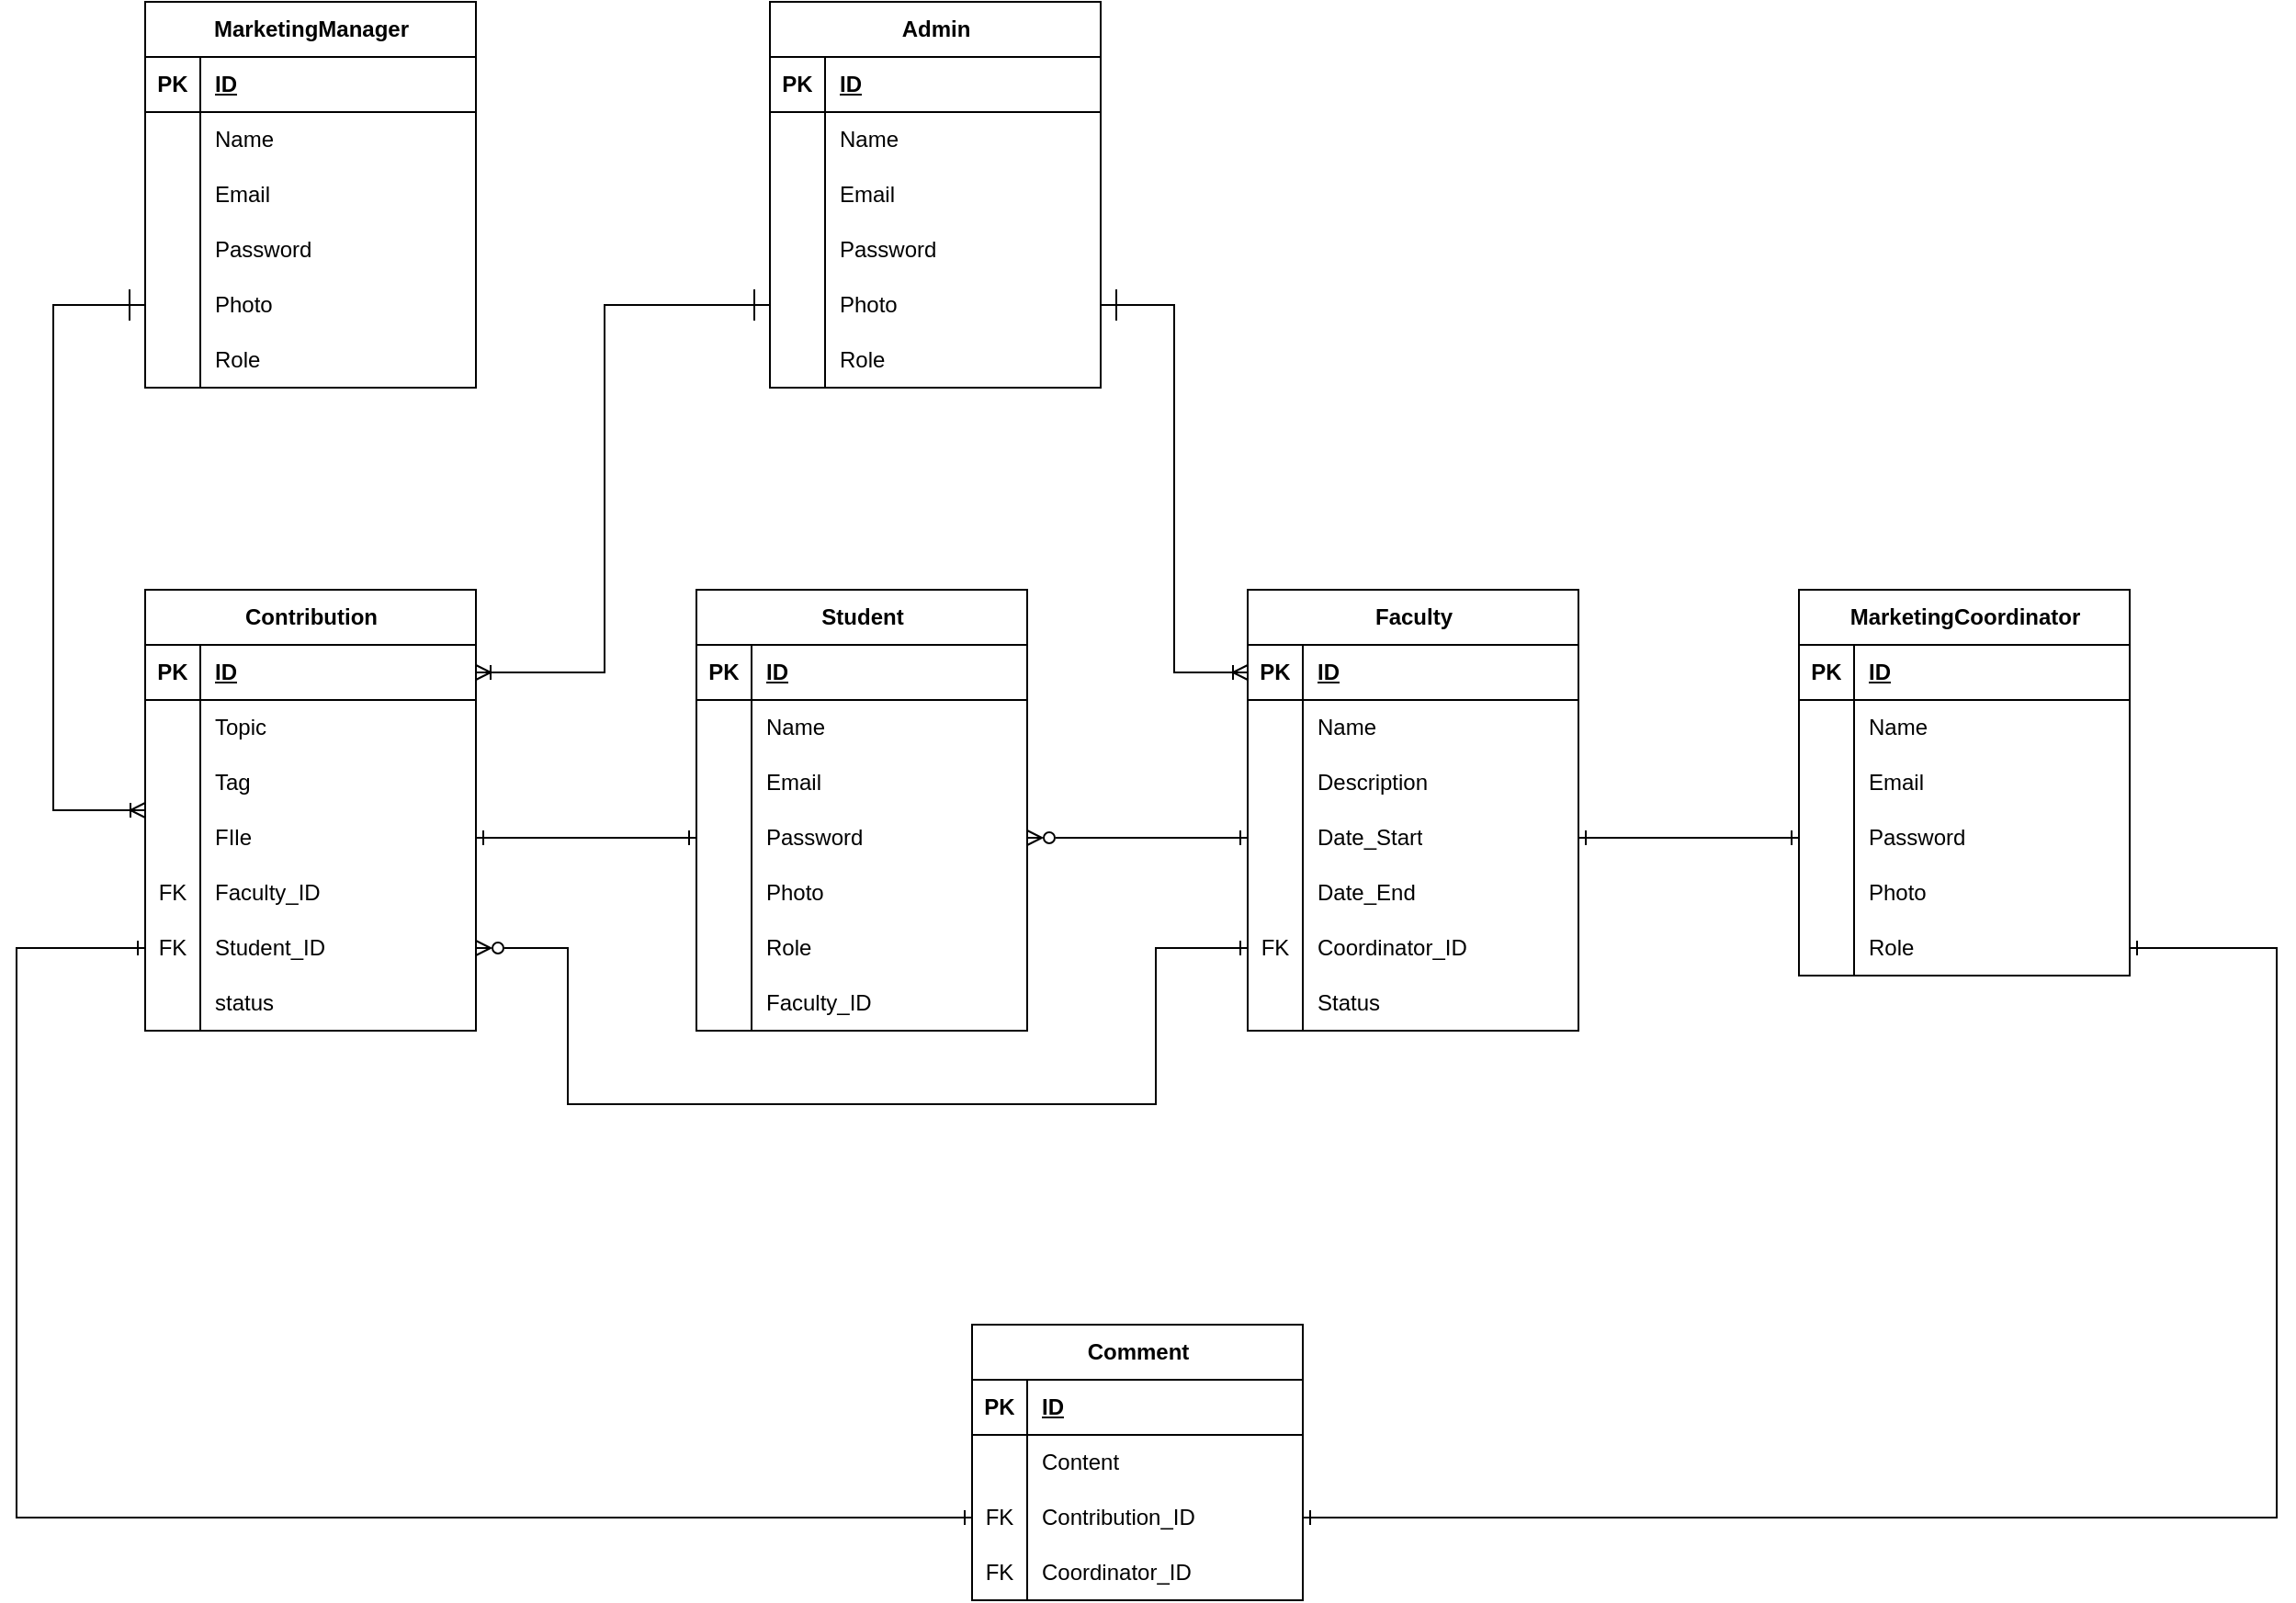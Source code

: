 <mxfile version="24.2.3" type="github">
  <diagram name="Overview" id="agwQvlnUN_KrrrKcCNXr">
    <mxGraphModel dx="2750" dy="522" grid="1" gridSize="10" guides="1" tooltips="1" connect="1" arrows="1" fold="1" page="1" pageScale="1" pageWidth="850" pageHeight="1100" math="0" shadow="0">
      <root>
        <mxCell id="0" />
        <mxCell id="1" parent="0" />
        <mxCell id="62ofKpsvuKrVwhQazPyJ-265" value="Comment" style="shape=table;startSize=30;container=1;collapsible=1;childLayout=tableLayout;fixedRows=1;rowLines=0;fontStyle=1;align=center;resizeLast=1;html=1;" parent="1" vertex="1">
          <mxGeometry x="-350" y="1520" width="180" height="150" as="geometry" />
        </mxCell>
        <mxCell id="62ofKpsvuKrVwhQazPyJ-266" value="" style="shape=tableRow;horizontal=0;startSize=0;swimlaneHead=0;swimlaneBody=0;fillColor=none;collapsible=0;dropTarget=0;points=[[0,0.5],[1,0.5]];portConstraint=eastwest;top=0;left=0;right=0;bottom=1;" parent="62ofKpsvuKrVwhQazPyJ-265" vertex="1">
          <mxGeometry y="30" width="180" height="30" as="geometry" />
        </mxCell>
        <mxCell id="62ofKpsvuKrVwhQazPyJ-267" value="PK" style="shape=partialRectangle;connectable=0;fillColor=none;top=0;left=0;bottom=0;right=0;fontStyle=1;overflow=hidden;whiteSpace=wrap;html=1;" parent="62ofKpsvuKrVwhQazPyJ-266" vertex="1">
          <mxGeometry width="30" height="30" as="geometry">
            <mxRectangle width="30" height="30" as="alternateBounds" />
          </mxGeometry>
        </mxCell>
        <mxCell id="62ofKpsvuKrVwhQazPyJ-268" value="ID" style="shape=partialRectangle;connectable=0;fillColor=none;top=0;left=0;bottom=0;right=0;align=left;spacingLeft=6;fontStyle=5;overflow=hidden;whiteSpace=wrap;html=1;" parent="62ofKpsvuKrVwhQazPyJ-266" vertex="1">
          <mxGeometry x="30" width="150" height="30" as="geometry">
            <mxRectangle width="150" height="30" as="alternateBounds" />
          </mxGeometry>
        </mxCell>
        <mxCell id="62ofKpsvuKrVwhQazPyJ-269" value="" style="shape=tableRow;horizontal=0;startSize=0;swimlaneHead=0;swimlaneBody=0;fillColor=none;collapsible=0;dropTarget=0;points=[[0,0.5],[1,0.5]];portConstraint=eastwest;top=0;left=0;right=0;bottom=0;" parent="62ofKpsvuKrVwhQazPyJ-265" vertex="1">
          <mxGeometry y="60" width="180" height="30" as="geometry" />
        </mxCell>
        <mxCell id="62ofKpsvuKrVwhQazPyJ-270" value="" style="shape=partialRectangle;connectable=0;fillColor=none;top=0;left=0;bottom=0;right=0;editable=1;overflow=hidden;whiteSpace=wrap;html=1;" parent="62ofKpsvuKrVwhQazPyJ-269" vertex="1">
          <mxGeometry width="30" height="30" as="geometry">
            <mxRectangle width="30" height="30" as="alternateBounds" />
          </mxGeometry>
        </mxCell>
        <mxCell id="62ofKpsvuKrVwhQazPyJ-271" value="Content" style="shape=partialRectangle;connectable=0;fillColor=none;top=0;left=0;bottom=0;right=0;align=left;spacingLeft=6;overflow=hidden;whiteSpace=wrap;html=1;" parent="62ofKpsvuKrVwhQazPyJ-269" vertex="1">
          <mxGeometry x="30" width="150" height="30" as="geometry">
            <mxRectangle width="150" height="30" as="alternateBounds" />
          </mxGeometry>
        </mxCell>
        <mxCell id="62ofKpsvuKrVwhQazPyJ-272" value="" style="shape=tableRow;horizontal=0;startSize=0;swimlaneHead=0;swimlaneBody=0;fillColor=none;collapsible=0;dropTarget=0;points=[[0,0.5],[1,0.5]];portConstraint=eastwest;top=0;left=0;right=0;bottom=0;" parent="62ofKpsvuKrVwhQazPyJ-265" vertex="1">
          <mxGeometry y="90" width="180" height="30" as="geometry" />
        </mxCell>
        <mxCell id="62ofKpsvuKrVwhQazPyJ-273" value="FK" style="shape=partialRectangle;connectable=0;fillColor=none;top=0;left=0;bottom=0;right=0;editable=1;overflow=hidden;whiteSpace=wrap;html=1;" parent="62ofKpsvuKrVwhQazPyJ-272" vertex="1">
          <mxGeometry width="30" height="30" as="geometry">
            <mxRectangle width="30" height="30" as="alternateBounds" />
          </mxGeometry>
        </mxCell>
        <mxCell id="62ofKpsvuKrVwhQazPyJ-274" value="Contribution_ID" style="shape=partialRectangle;connectable=0;fillColor=none;top=0;left=0;bottom=0;right=0;align=left;spacingLeft=6;overflow=hidden;whiteSpace=wrap;html=1;" parent="62ofKpsvuKrVwhQazPyJ-272" vertex="1">
          <mxGeometry x="30" width="150" height="30" as="geometry">
            <mxRectangle width="150" height="30" as="alternateBounds" />
          </mxGeometry>
        </mxCell>
        <mxCell id="62ofKpsvuKrVwhQazPyJ-275" value="" style="shape=tableRow;horizontal=0;startSize=0;swimlaneHead=0;swimlaneBody=0;fillColor=none;collapsible=0;dropTarget=0;points=[[0,0.5],[1,0.5]];portConstraint=eastwest;top=0;left=0;right=0;bottom=0;" parent="62ofKpsvuKrVwhQazPyJ-265" vertex="1">
          <mxGeometry y="120" width="180" height="30" as="geometry" />
        </mxCell>
        <mxCell id="62ofKpsvuKrVwhQazPyJ-276" value="FK" style="shape=partialRectangle;connectable=0;fillColor=none;top=0;left=0;bottom=0;right=0;editable=1;overflow=hidden;whiteSpace=wrap;html=1;" parent="62ofKpsvuKrVwhQazPyJ-275" vertex="1">
          <mxGeometry width="30" height="30" as="geometry">
            <mxRectangle width="30" height="30" as="alternateBounds" />
          </mxGeometry>
        </mxCell>
        <mxCell id="62ofKpsvuKrVwhQazPyJ-277" value="Coordinator_ID" style="shape=partialRectangle;connectable=0;fillColor=none;top=0;left=0;bottom=0;right=0;align=left;spacingLeft=6;overflow=hidden;whiteSpace=wrap;html=1;" parent="62ofKpsvuKrVwhQazPyJ-275" vertex="1">
          <mxGeometry x="30" width="150" height="30" as="geometry">
            <mxRectangle width="150" height="30" as="alternateBounds" />
          </mxGeometry>
        </mxCell>
        <mxCell id="jCGUlloYjB23ZUBE3SV1-28" value="Student" style="shape=table;startSize=30;container=1;collapsible=1;childLayout=tableLayout;fixedRows=1;rowLines=0;fontStyle=1;align=center;resizeLast=1;html=1;" parent="1" vertex="1">
          <mxGeometry x="-500" y="1120" width="180" height="240" as="geometry" />
        </mxCell>
        <mxCell id="jCGUlloYjB23ZUBE3SV1-29" value="" style="shape=tableRow;horizontal=0;startSize=0;swimlaneHead=0;swimlaneBody=0;fillColor=none;collapsible=0;dropTarget=0;points=[[0,0.5],[1,0.5]];portConstraint=eastwest;top=0;left=0;right=0;bottom=1;" parent="jCGUlloYjB23ZUBE3SV1-28" vertex="1">
          <mxGeometry y="30" width="180" height="30" as="geometry" />
        </mxCell>
        <mxCell id="jCGUlloYjB23ZUBE3SV1-30" value="PK" style="shape=partialRectangle;connectable=0;fillColor=none;top=0;left=0;bottom=0;right=0;fontStyle=1;overflow=hidden;whiteSpace=wrap;html=1;" parent="jCGUlloYjB23ZUBE3SV1-29" vertex="1">
          <mxGeometry width="30" height="30" as="geometry">
            <mxRectangle width="30" height="30" as="alternateBounds" />
          </mxGeometry>
        </mxCell>
        <mxCell id="jCGUlloYjB23ZUBE3SV1-31" value="ID" style="shape=partialRectangle;connectable=0;fillColor=none;top=0;left=0;bottom=0;right=0;align=left;spacingLeft=6;fontStyle=5;overflow=hidden;whiteSpace=wrap;html=1;" parent="jCGUlloYjB23ZUBE3SV1-29" vertex="1">
          <mxGeometry x="30" width="150" height="30" as="geometry">
            <mxRectangle width="150" height="30" as="alternateBounds" />
          </mxGeometry>
        </mxCell>
        <mxCell id="jCGUlloYjB23ZUBE3SV1-32" value="" style="shape=tableRow;horizontal=0;startSize=0;swimlaneHead=0;swimlaneBody=0;fillColor=none;collapsible=0;dropTarget=0;points=[[0,0.5],[1,0.5]];portConstraint=eastwest;top=0;left=0;right=0;bottom=0;" parent="jCGUlloYjB23ZUBE3SV1-28" vertex="1">
          <mxGeometry y="60" width="180" height="30" as="geometry" />
        </mxCell>
        <mxCell id="jCGUlloYjB23ZUBE3SV1-33" value="" style="shape=partialRectangle;connectable=0;fillColor=none;top=0;left=0;bottom=0;right=0;editable=1;overflow=hidden;whiteSpace=wrap;html=1;" parent="jCGUlloYjB23ZUBE3SV1-32" vertex="1">
          <mxGeometry width="30" height="30" as="geometry">
            <mxRectangle width="30" height="30" as="alternateBounds" />
          </mxGeometry>
        </mxCell>
        <mxCell id="jCGUlloYjB23ZUBE3SV1-34" value="Name" style="shape=partialRectangle;connectable=0;fillColor=none;top=0;left=0;bottom=0;right=0;align=left;spacingLeft=6;overflow=hidden;whiteSpace=wrap;html=1;" parent="jCGUlloYjB23ZUBE3SV1-32" vertex="1">
          <mxGeometry x="30" width="150" height="30" as="geometry">
            <mxRectangle width="150" height="30" as="alternateBounds" />
          </mxGeometry>
        </mxCell>
        <mxCell id="jCGUlloYjB23ZUBE3SV1-35" value="" style="shape=tableRow;horizontal=0;startSize=0;swimlaneHead=0;swimlaneBody=0;fillColor=none;collapsible=0;dropTarget=0;points=[[0,0.5],[1,0.5]];portConstraint=eastwest;top=0;left=0;right=0;bottom=0;" parent="jCGUlloYjB23ZUBE3SV1-28" vertex="1">
          <mxGeometry y="90" width="180" height="30" as="geometry" />
        </mxCell>
        <mxCell id="jCGUlloYjB23ZUBE3SV1-36" value="" style="shape=partialRectangle;connectable=0;fillColor=none;top=0;left=0;bottom=0;right=0;editable=1;overflow=hidden;whiteSpace=wrap;html=1;" parent="jCGUlloYjB23ZUBE3SV1-35" vertex="1">
          <mxGeometry width="30" height="30" as="geometry">
            <mxRectangle width="30" height="30" as="alternateBounds" />
          </mxGeometry>
        </mxCell>
        <mxCell id="jCGUlloYjB23ZUBE3SV1-37" value="Email" style="shape=partialRectangle;connectable=0;fillColor=none;top=0;left=0;bottom=0;right=0;align=left;spacingLeft=6;overflow=hidden;whiteSpace=wrap;html=1;" parent="jCGUlloYjB23ZUBE3SV1-35" vertex="1">
          <mxGeometry x="30" width="150" height="30" as="geometry">
            <mxRectangle width="150" height="30" as="alternateBounds" />
          </mxGeometry>
        </mxCell>
        <mxCell id="jCGUlloYjB23ZUBE3SV1-38" value="" style="shape=tableRow;horizontal=0;startSize=0;swimlaneHead=0;swimlaneBody=0;fillColor=none;collapsible=0;dropTarget=0;points=[[0,0.5],[1,0.5]];portConstraint=eastwest;top=0;left=0;right=0;bottom=0;" parent="jCGUlloYjB23ZUBE3SV1-28" vertex="1">
          <mxGeometry y="120" width="180" height="30" as="geometry" />
        </mxCell>
        <mxCell id="jCGUlloYjB23ZUBE3SV1-39" value="" style="shape=partialRectangle;connectable=0;fillColor=none;top=0;left=0;bottom=0;right=0;editable=1;overflow=hidden;whiteSpace=wrap;html=1;" parent="jCGUlloYjB23ZUBE3SV1-38" vertex="1">
          <mxGeometry width="30" height="30" as="geometry">
            <mxRectangle width="30" height="30" as="alternateBounds" />
          </mxGeometry>
        </mxCell>
        <mxCell id="jCGUlloYjB23ZUBE3SV1-40" value="Password" style="shape=partialRectangle;connectable=0;fillColor=none;top=0;left=0;bottom=0;right=0;align=left;spacingLeft=6;overflow=hidden;whiteSpace=wrap;html=1;" parent="jCGUlloYjB23ZUBE3SV1-38" vertex="1">
          <mxGeometry x="30" width="150" height="30" as="geometry">
            <mxRectangle width="150" height="30" as="alternateBounds" />
          </mxGeometry>
        </mxCell>
        <mxCell id="jCGUlloYjB23ZUBE3SV1-41" value="" style="shape=tableRow;horizontal=0;startSize=0;swimlaneHead=0;swimlaneBody=0;fillColor=none;collapsible=0;dropTarget=0;points=[[0,0.5],[1,0.5]];portConstraint=eastwest;top=0;left=0;right=0;bottom=0;" parent="jCGUlloYjB23ZUBE3SV1-28" vertex="1">
          <mxGeometry y="150" width="180" height="30" as="geometry" />
        </mxCell>
        <mxCell id="jCGUlloYjB23ZUBE3SV1-42" value="" style="shape=partialRectangle;connectable=0;fillColor=none;top=0;left=0;bottom=0;right=0;editable=1;overflow=hidden;whiteSpace=wrap;html=1;" parent="jCGUlloYjB23ZUBE3SV1-41" vertex="1">
          <mxGeometry width="30" height="30" as="geometry">
            <mxRectangle width="30" height="30" as="alternateBounds" />
          </mxGeometry>
        </mxCell>
        <mxCell id="jCGUlloYjB23ZUBE3SV1-43" value="Photo" style="shape=partialRectangle;connectable=0;fillColor=none;top=0;left=0;bottom=0;right=0;align=left;spacingLeft=6;overflow=hidden;whiteSpace=wrap;html=1;" parent="jCGUlloYjB23ZUBE3SV1-41" vertex="1">
          <mxGeometry x="30" width="150" height="30" as="geometry">
            <mxRectangle width="150" height="30" as="alternateBounds" />
          </mxGeometry>
        </mxCell>
        <mxCell id="jCGUlloYjB23ZUBE3SV1-44" value="" style="shape=tableRow;horizontal=0;startSize=0;swimlaneHead=0;swimlaneBody=0;fillColor=none;collapsible=0;dropTarget=0;points=[[0,0.5],[1,0.5]];portConstraint=eastwest;top=0;left=0;right=0;bottom=0;" parent="jCGUlloYjB23ZUBE3SV1-28" vertex="1">
          <mxGeometry y="180" width="180" height="30" as="geometry" />
        </mxCell>
        <mxCell id="jCGUlloYjB23ZUBE3SV1-45" value="" style="shape=partialRectangle;connectable=0;fillColor=none;top=0;left=0;bottom=0;right=0;editable=1;overflow=hidden;whiteSpace=wrap;html=1;" parent="jCGUlloYjB23ZUBE3SV1-44" vertex="1">
          <mxGeometry width="30" height="30" as="geometry">
            <mxRectangle width="30" height="30" as="alternateBounds" />
          </mxGeometry>
        </mxCell>
        <mxCell id="jCGUlloYjB23ZUBE3SV1-46" value="Role" style="shape=partialRectangle;connectable=0;fillColor=none;top=0;left=0;bottom=0;right=0;align=left;spacingLeft=6;overflow=hidden;whiteSpace=wrap;html=1;" parent="jCGUlloYjB23ZUBE3SV1-44" vertex="1">
          <mxGeometry x="30" width="150" height="30" as="geometry">
            <mxRectangle width="150" height="30" as="alternateBounds" />
          </mxGeometry>
        </mxCell>
        <mxCell id="jCGUlloYjB23ZUBE3SV1-47" value="" style="shape=tableRow;horizontal=0;startSize=0;swimlaneHead=0;swimlaneBody=0;fillColor=none;collapsible=0;dropTarget=0;points=[[0,0.5],[1,0.5]];portConstraint=eastwest;top=0;left=0;right=0;bottom=0;" parent="jCGUlloYjB23ZUBE3SV1-28" vertex="1">
          <mxGeometry y="210" width="180" height="30" as="geometry" />
        </mxCell>
        <mxCell id="jCGUlloYjB23ZUBE3SV1-48" value="" style="shape=partialRectangle;connectable=0;fillColor=none;top=0;left=0;bottom=0;right=0;editable=1;overflow=hidden;whiteSpace=wrap;html=1;" parent="jCGUlloYjB23ZUBE3SV1-47" vertex="1">
          <mxGeometry width="30" height="30" as="geometry">
            <mxRectangle width="30" height="30" as="alternateBounds" />
          </mxGeometry>
        </mxCell>
        <mxCell id="jCGUlloYjB23ZUBE3SV1-49" value="Faculty_ID" style="shape=partialRectangle;connectable=0;fillColor=none;top=0;left=0;bottom=0;right=0;align=left;spacingLeft=6;overflow=hidden;whiteSpace=wrap;html=1;" parent="jCGUlloYjB23ZUBE3SV1-47" vertex="1">
          <mxGeometry x="30" width="150" height="30" as="geometry">
            <mxRectangle width="150" height="30" as="alternateBounds" />
          </mxGeometry>
        </mxCell>
        <mxCell id="jCGUlloYjB23ZUBE3SV1-50" value="Faculty" style="shape=table;startSize=30;container=1;collapsible=1;childLayout=tableLayout;fixedRows=1;rowLines=0;fontStyle=1;align=center;resizeLast=1;html=1;" parent="1" vertex="1">
          <mxGeometry x="-200" y="1120" width="180" height="240" as="geometry" />
        </mxCell>
        <mxCell id="jCGUlloYjB23ZUBE3SV1-51" value="" style="shape=tableRow;horizontal=0;startSize=0;swimlaneHead=0;swimlaneBody=0;fillColor=none;collapsible=0;dropTarget=0;points=[[0,0.5],[1,0.5]];portConstraint=eastwest;top=0;left=0;right=0;bottom=1;" parent="jCGUlloYjB23ZUBE3SV1-50" vertex="1">
          <mxGeometry y="30" width="180" height="30" as="geometry" />
        </mxCell>
        <mxCell id="jCGUlloYjB23ZUBE3SV1-52" value="PK" style="shape=partialRectangle;connectable=0;fillColor=none;top=0;left=0;bottom=0;right=0;fontStyle=1;overflow=hidden;whiteSpace=wrap;html=1;" parent="jCGUlloYjB23ZUBE3SV1-51" vertex="1">
          <mxGeometry width="30" height="30" as="geometry">
            <mxRectangle width="30" height="30" as="alternateBounds" />
          </mxGeometry>
        </mxCell>
        <mxCell id="jCGUlloYjB23ZUBE3SV1-53" value="ID" style="shape=partialRectangle;connectable=0;fillColor=none;top=0;left=0;bottom=0;right=0;align=left;spacingLeft=6;fontStyle=5;overflow=hidden;whiteSpace=wrap;html=1;" parent="jCGUlloYjB23ZUBE3SV1-51" vertex="1">
          <mxGeometry x="30" width="150" height="30" as="geometry">
            <mxRectangle width="150" height="30" as="alternateBounds" />
          </mxGeometry>
        </mxCell>
        <mxCell id="jCGUlloYjB23ZUBE3SV1-54" value="" style="shape=tableRow;horizontal=0;startSize=0;swimlaneHead=0;swimlaneBody=0;fillColor=none;collapsible=0;dropTarget=0;points=[[0,0.5],[1,0.5]];portConstraint=eastwest;top=0;left=0;right=0;bottom=0;" parent="jCGUlloYjB23ZUBE3SV1-50" vertex="1">
          <mxGeometry y="60" width="180" height="30" as="geometry" />
        </mxCell>
        <mxCell id="jCGUlloYjB23ZUBE3SV1-55" value="" style="shape=partialRectangle;connectable=0;fillColor=none;top=0;left=0;bottom=0;right=0;editable=1;overflow=hidden;whiteSpace=wrap;html=1;" parent="jCGUlloYjB23ZUBE3SV1-54" vertex="1">
          <mxGeometry width="30" height="30" as="geometry">
            <mxRectangle width="30" height="30" as="alternateBounds" />
          </mxGeometry>
        </mxCell>
        <mxCell id="jCGUlloYjB23ZUBE3SV1-56" value="Name" style="shape=partialRectangle;connectable=0;fillColor=none;top=0;left=0;bottom=0;right=0;align=left;spacingLeft=6;overflow=hidden;whiteSpace=wrap;html=1;" parent="jCGUlloYjB23ZUBE3SV1-54" vertex="1">
          <mxGeometry x="30" width="150" height="30" as="geometry">
            <mxRectangle width="150" height="30" as="alternateBounds" />
          </mxGeometry>
        </mxCell>
        <mxCell id="jCGUlloYjB23ZUBE3SV1-57" value="" style="shape=tableRow;horizontal=0;startSize=0;swimlaneHead=0;swimlaneBody=0;fillColor=none;collapsible=0;dropTarget=0;points=[[0,0.5],[1,0.5]];portConstraint=eastwest;top=0;left=0;right=0;bottom=0;" parent="jCGUlloYjB23ZUBE3SV1-50" vertex="1">
          <mxGeometry y="90" width="180" height="30" as="geometry" />
        </mxCell>
        <mxCell id="jCGUlloYjB23ZUBE3SV1-58" value="" style="shape=partialRectangle;connectable=0;fillColor=none;top=0;left=0;bottom=0;right=0;editable=1;overflow=hidden;whiteSpace=wrap;html=1;" parent="jCGUlloYjB23ZUBE3SV1-57" vertex="1">
          <mxGeometry width="30" height="30" as="geometry">
            <mxRectangle width="30" height="30" as="alternateBounds" />
          </mxGeometry>
        </mxCell>
        <mxCell id="jCGUlloYjB23ZUBE3SV1-59" value="Description" style="shape=partialRectangle;connectable=0;fillColor=none;top=0;left=0;bottom=0;right=0;align=left;spacingLeft=6;overflow=hidden;whiteSpace=wrap;html=1;" parent="jCGUlloYjB23ZUBE3SV1-57" vertex="1">
          <mxGeometry x="30" width="150" height="30" as="geometry">
            <mxRectangle width="150" height="30" as="alternateBounds" />
          </mxGeometry>
        </mxCell>
        <mxCell id="jCGUlloYjB23ZUBE3SV1-60" value="" style="shape=tableRow;horizontal=0;startSize=0;swimlaneHead=0;swimlaneBody=0;fillColor=none;collapsible=0;dropTarget=0;points=[[0,0.5],[1,0.5]];portConstraint=eastwest;top=0;left=0;right=0;bottom=0;" parent="jCGUlloYjB23ZUBE3SV1-50" vertex="1">
          <mxGeometry y="120" width="180" height="30" as="geometry" />
        </mxCell>
        <mxCell id="jCGUlloYjB23ZUBE3SV1-61" value="" style="shape=partialRectangle;connectable=0;fillColor=none;top=0;left=0;bottom=0;right=0;editable=1;overflow=hidden;whiteSpace=wrap;html=1;" parent="jCGUlloYjB23ZUBE3SV1-60" vertex="1">
          <mxGeometry width="30" height="30" as="geometry">
            <mxRectangle width="30" height="30" as="alternateBounds" />
          </mxGeometry>
        </mxCell>
        <mxCell id="jCGUlloYjB23ZUBE3SV1-62" value="Date_Start" style="shape=partialRectangle;connectable=0;fillColor=none;top=0;left=0;bottom=0;right=0;align=left;spacingLeft=6;overflow=hidden;whiteSpace=wrap;html=1;" parent="jCGUlloYjB23ZUBE3SV1-60" vertex="1">
          <mxGeometry x="30" width="150" height="30" as="geometry">
            <mxRectangle width="150" height="30" as="alternateBounds" />
          </mxGeometry>
        </mxCell>
        <mxCell id="jCGUlloYjB23ZUBE3SV1-63" value="" style="shape=tableRow;horizontal=0;startSize=0;swimlaneHead=0;swimlaneBody=0;fillColor=none;collapsible=0;dropTarget=0;points=[[0,0.5],[1,0.5]];portConstraint=eastwest;top=0;left=0;right=0;bottom=0;" parent="jCGUlloYjB23ZUBE3SV1-50" vertex="1">
          <mxGeometry y="150" width="180" height="30" as="geometry" />
        </mxCell>
        <mxCell id="jCGUlloYjB23ZUBE3SV1-64" value="" style="shape=partialRectangle;connectable=0;fillColor=none;top=0;left=0;bottom=0;right=0;editable=1;overflow=hidden;whiteSpace=wrap;html=1;" parent="jCGUlloYjB23ZUBE3SV1-63" vertex="1">
          <mxGeometry width="30" height="30" as="geometry">
            <mxRectangle width="30" height="30" as="alternateBounds" />
          </mxGeometry>
        </mxCell>
        <mxCell id="jCGUlloYjB23ZUBE3SV1-65" value="Date_End" style="shape=partialRectangle;connectable=0;fillColor=none;top=0;left=0;bottom=0;right=0;align=left;spacingLeft=6;overflow=hidden;whiteSpace=wrap;html=1;" parent="jCGUlloYjB23ZUBE3SV1-63" vertex="1">
          <mxGeometry x="30" width="150" height="30" as="geometry">
            <mxRectangle width="150" height="30" as="alternateBounds" />
          </mxGeometry>
        </mxCell>
        <mxCell id="jCGUlloYjB23ZUBE3SV1-66" value="" style="shape=tableRow;horizontal=0;startSize=0;swimlaneHead=0;swimlaneBody=0;fillColor=none;collapsible=0;dropTarget=0;points=[[0,0.5],[1,0.5]];portConstraint=eastwest;top=0;left=0;right=0;bottom=0;" parent="jCGUlloYjB23ZUBE3SV1-50" vertex="1">
          <mxGeometry y="180" width="180" height="30" as="geometry" />
        </mxCell>
        <mxCell id="jCGUlloYjB23ZUBE3SV1-67" value="FK" style="shape=partialRectangle;connectable=0;fillColor=none;top=0;left=0;bottom=0;right=0;editable=1;overflow=hidden;whiteSpace=wrap;html=1;" parent="jCGUlloYjB23ZUBE3SV1-66" vertex="1">
          <mxGeometry width="30" height="30" as="geometry">
            <mxRectangle width="30" height="30" as="alternateBounds" />
          </mxGeometry>
        </mxCell>
        <mxCell id="jCGUlloYjB23ZUBE3SV1-68" value="Coordinator_ID" style="shape=partialRectangle;connectable=0;fillColor=none;top=0;left=0;bottom=0;right=0;align=left;spacingLeft=6;overflow=hidden;whiteSpace=wrap;html=1;" parent="jCGUlloYjB23ZUBE3SV1-66" vertex="1">
          <mxGeometry x="30" width="150" height="30" as="geometry">
            <mxRectangle width="150" height="30" as="alternateBounds" />
          </mxGeometry>
        </mxCell>
        <mxCell id="jCGUlloYjB23ZUBE3SV1-69" value="" style="shape=tableRow;horizontal=0;startSize=0;swimlaneHead=0;swimlaneBody=0;fillColor=none;collapsible=0;dropTarget=0;points=[[0,0.5],[1,0.5]];portConstraint=eastwest;top=0;left=0;right=0;bottom=0;" parent="jCGUlloYjB23ZUBE3SV1-50" vertex="1">
          <mxGeometry y="210" width="180" height="30" as="geometry" />
        </mxCell>
        <mxCell id="jCGUlloYjB23ZUBE3SV1-70" value="" style="shape=partialRectangle;connectable=0;fillColor=none;top=0;left=0;bottom=0;right=0;editable=1;overflow=hidden;whiteSpace=wrap;html=1;" parent="jCGUlloYjB23ZUBE3SV1-69" vertex="1">
          <mxGeometry width="30" height="30" as="geometry">
            <mxRectangle width="30" height="30" as="alternateBounds" />
          </mxGeometry>
        </mxCell>
        <mxCell id="jCGUlloYjB23ZUBE3SV1-71" value="Status" style="shape=partialRectangle;connectable=0;fillColor=none;top=0;left=0;bottom=0;right=0;align=left;spacingLeft=6;overflow=hidden;whiteSpace=wrap;html=1;" parent="jCGUlloYjB23ZUBE3SV1-69" vertex="1">
          <mxGeometry x="30" width="150" height="30" as="geometry">
            <mxRectangle width="150" height="30" as="alternateBounds" />
          </mxGeometry>
        </mxCell>
        <mxCell id="jCGUlloYjB23ZUBE3SV1-72" value="" style="endArrow=ERone;html=1;rounded=0;exitX=1;exitY=0.5;exitDx=0;exitDy=0;entryX=0;entryY=0.5;entryDx=0;entryDy=0;endFill=0;startArrow=ERzeroToMany;startFill=0;" parent="1" source="jCGUlloYjB23ZUBE3SV1-38" target="jCGUlloYjB23ZUBE3SV1-60" edge="1">
          <mxGeometry width="50" height="50" relative="1" as="geometry">
            <mxPoint x="-330" y="1470" as="sourcePoint" />
            <mxPoint x="-280" y="1420" as="targetPoint" />
          </mxGeometry>
        </mxCell>
        <mxCell id="CGHaklPbx1-VjXs40X0L-1" value="Contribution" style="shape=table;startSize=30;container=1;collapsible=1;childLayout=tableLayout;fixedRows=1;rowLines=0;fontStyle=1;align=center;resizeLast=1;html=1;" parent="1" vertex="1">
          <mxGeometry x="-800" y="1120" width="180" height="240" as="geometry" />
        </mxCell>
        <mxCell id="CGHaklPbx1-VjXs40X0L-2" value="" style="shape=tableRow;horizontal=0;startSize=0;swimlaneHead=0;swimlaneBody=0;fillColor=none;collapsible=0;dropTarget=0;points=[[0,0.5],[1,0.5]];portConstraint=eastwest;top=0;left=0;right=0;bottom=1;" parent="CGHaklPbx1-VjXs40X0L-1" vertex="1">
          <mxGeometry y="30" width="180" height="30" as="geometry" />
        </mxCell>
        <mxCell id="CGHaklPbx1-VjXs40X0L-3" value="PK" style="shape=partialRectangle;connectable=0;fillColor=none;top=0;left=0;bottom=0;right=0;fontStyle=1;overflow=hidden;whiteSpace=wrap;html=1;" parent="CGHaklPbx1-VjXs40X0L-2" vertex="1">
          <mxGeometry width="30" height="30" as="geometry">
            <mxRectangle width="30" height="30" as="alternateBounds" />
          </mxGeometry>
        </mxCell>
        <mxCell id="CGHaklPbx1-VjXs40X0L-4" value="ID" style="shape=partialRectangle;connectable=0;fillColor=none;top=0;left=0;bottom=0;right=0;align=left;spacingLeft=6;fontStyle=5;overflow=hidden;whiteSpace=wrap;html=1;" parent="CGHaklPbx1-VjXs40X0L-2" vertex="1">
          <mxGeometry x="30" width="150" height="30" as="geometry">
            <mxRectangle width="150" height="30" as="alternateBounds" />
          </mxGeometry>
        </mxCell>
        <mxCell id="CGHaklPbx1-VjXs40X0L-5" value="" style="shape=tableRow;horizontal=0;startSize=0;swimlaneHead=0;swimlaneBody=0;fillColor=none;collapsible=0;dropTarget=0;points=[[0,0.5],[1,0.5]];portConstraint=eastwest;top=0;left=0;right=0;bottom=0;" parent="CGHaklPbx1-VjXs40X0L-1" vertex="1">
          <mxGeometry y="60" width="180" height="30" as="geometry" />
        </mxCell>
        <mxCell id="CGHaklPbx1-VjXs40X0L-6" value="" style="shape=partialRectangle;connectable=0;fillColor=none;top=0;left=0;bottom=0;right=0;editable=1;overflow=hidden;whiteSpace=wrap;html=1;" parent="CGHaklPbx1-VjXs40X0L-5" vertex="1">
          <mxGeometry width="30" height="30" as="geometry">
            <mxRectangle width="30" height="30" as="alternateBounds" />
          </mxGeometry>
        </mxCell>
        <mxCell id="CGHaklPbx1-VjXs40X0L-7" value="Topic" style="shape=partialRectangle;connectable=0;fillColor=none;top=0;left=0;bottom=0;right=0;align=left;spacingLeft=6;overflow=hidden;whiteSpace=wrap;html=1;" parent="CGHaklPbx1-VjXs40X0L-5" vertex="1">
          <mxGeometry x="30" width="150" height="30" as="geometry">
            <mxRectangle width="150" height="30" as="alternateBounds" />
          </mxGeometry>
        </mxCell>
        <mxCell id="CGHaklPbx1-VjXs40X0L-8" value="" style="shape=tableRow;horizontal=0;startSize=0;swimlaneHead=0;swimlaneBody=0;fillColor=none;collapsible=0;dropTarget=0;points=[[0,0.5],[1,0.5]];portConstraint=eastwest;top=0;left=0;right=0;bottom=0;" parent="CGHaklPbx1-VjXs40X0L-1" vertex="1">
          <mxGeometry y="90" width="180" height="30" as="geometry" />
        </mxCell>
        <mxCell id="CGHaklPbx1-VjXs40X0L-9" value="" style="shape=partialRectangle;connectable=0;fillColor=none;top=0;left=0;bottom=0;right=0;editable=1;overflow=hidden;whiteSpace=wrap;html=1;" parent="CGHaklPbx1-VjXs40X0L-8" vertex="1">
          <mxGeometry width="30" height="30" as="geometry">
            <mxRectangle width="30" height="30" as="alternateBounds" />
          </mxGeometry>
        </mxCell>
        <mxCell id="CGHaklPbx1-VjXs40X0L-10" value="Tag" style="shape=partialRectangle;connectable=0;fillColor=none;top=0;left=0;bottom=0;right=0;align=left;spacingLeft=6;overflow=hidden;whiteSpace=wrap;html=1;" parent="CGHaklPbx1-VjXs40X0L-8" vertex="1">
          <mxGeometry x="30" width="150" height="30" as="geometry">
            <mxRectangle width="150" height="30" as="alternateBounds" />
          </mxGeometry>
        </mxCell>
        <mxCell id="CGHaklPbx1-VjXs40X0L-11" value="" style="shape=tableRow;horizontal=0;startSize=0;swimlaneHead=0;swimlaneBody=0;fillColor=none;collapsible=0;dropTarget=0;points=[[0,0.5],[1,0.5]];portConstraint=eastwest;top=0;left=0;right=0;bottom=0;" parent="CGHaklPbx1-VjXs40X0L-1" vertex="1">
          <mxGeometry y="120" width="180" height="30" as="geometry" />
        </mxCell>
        <mxCell id="CGHaklPbx1-VjXs40X0L-12" value="" style="shape=partialRectangle;connectable=0;fillColor=none;top=0;left=0;bottom=0;right=0;editable=1;overflow=hidden;whiteSpace=wrap;html=1;" parent="CGHaklPbx1-VjXs40X0L-11" vertex="1">
          <mxGeometry width="30" height="30" as="geometry">
            <mxRectangle width="30" height="30" as="alternateBounds" />
          </mxGeometry>
        </mxCell>
        <mxCell id="CGHaklPbx1-VjXs40X0L-13" value="FIle" style="shape=partialRectangle;connectable=0;fillColor=none;top=0;left=0;bottom=0;right=0;align=left;spacingLeft=6;overflow=hidden;whiteSpace=wrap;html=1;" parent="CGHaklPbx1-VjXs40X0L-11" vertex="1">
          <mxGeometry x="30" width="150" height="30" as="geometry">
            <mxRectangle width="150" height="30" as="alternateBounds" />
          </mxGeometry>
        </mxCell>
        <mxCell id="CGHaklPbx1-VjXs40X0L-14" value="" style="shape=tableRow;horizontal=0;startSize=0;swimlaneHead=0;swimlaneBody=0;fillColor=none;collapsible=0;dropTarget=0;points=[[0,0.5],[1,0.5]];portConstraint=eastwest;top=0;left=0;right=0;bottom=0;" parent="CGHaklPbx1-VjXs40X0L-1" vertex="1">
          <mxGeometry y="150" width="180" height="30" as="geometry" />
        </mxCell>
        <mxCell id="CGHaklPbx1-VjXs40X0L-15" value="FK" style="shape=partialRectangle;connectable=0;fillColor=none;top=0;left=0;bottom=0;right=0;editable=1;overflow=hidden;whiteSpace=wrap;html=1;" parent="CGHaklPbx1-VjXs40X0L-14" vertex="1">
          <mxGeometry width="30" height="30" as="geometry">
            <mxRectangle width="30" height="30" as="alternateBounds" />
          </mxGeometry>
        </mxCell>
        <mxCell id="CGHaklPbx1-VjXs40X0L-16" value="Faculty_ID" style="shape=partialRectangle;connectable=0;fillColor=none;top=0;left=0;bottom=0;right=0;align=left;spacingLeft=6;overflow=hidden;whiteSpace=wrap;html=1;" parent="CGHaklPbx1-VjXs40X0L-14" vertex="1">
          <mxGeometry x="30" width="150" height="30" as="geometry">
            <mxRectangle width="150" height="30" as="alternateBounds" />
          </mxGeometry>
        </mxCell>
        <mxCell id="CGHaklPbx1-VjXs40X0L-17" value="" style="shape=tableRow;horizontal=0;startSize=0;swimlaneHead=0;swimlaneBody=0;fillColor=none;collapsible=0;dropTarget=0;points=[[0,0.5],[1,0.5]];portConstraint=eastwest;top=0;left=0;right=0;bottom=0;" parent="CGHaklPbx1-VjXs40X0L-1" vertex="1">
          <mxGeometry y="180" width="180" height="30" as="geometry" />
        </mxCell>
        <mxCell id="CGHaklPbx1-VjXs40X0L-18" value="FK" style="shape=partialRectangle;connectable=0;fillColor=none;top=0;left=0;bottom=0;right=0;editable=1;overflow=hidden;whiteSpace=wrap;html=1;" parent="CGHaklPbx1-VjXs40X0L-17" vertex="1">
          <mxGeometry width="30" height="30" as="geometry">
            <mxRectangle width="30" height="30" as="alternateBounds" />
          </mxGeometry>
        </mxCell>
        <mxCell id="CGHaklPbx1-VjXs40X0L-19" value="Student_ID" style="shape=partialRectangle;connectable=0;fillColor=none;top=0;left=0;bottom=0;right=0;align=left;spacingLeft=6;overflow=hidden;whiteSpace=wrap;html=1;" parent="CGHaklPbx1-VjXs40X0L-17" vertex="1">
          <mxGeometry x="30" width="150" height="30" as="geometry">
            <mxRectangle width="150" height="30" as="alternateBounds" />
          </mxGeometry>
        </mxCell>
        <mxCell id="CGHaklPbx1-VjXs40X0L-20" value="" style="shape=tableRow;horizontal=0;startSize=0;swimlaneHead=0;swimlaneBody=0;fillColor=none;collapsible=0;dropTarget=0;points=[[0,0.5],[1,0.5]];portConstraint=eastwest;top=0;left=0;right=0;bottom=0;" parent="CGHaklPbx1-VjXs40X0L-1" vertex="1">
          <mxGeometry y="210" width="180" height="30" as="geometry" />
        </mxCell>
        <mxCell id="CGHaklPbx1-VjXs40X0L-21" value="" style="shape=partialRectangle;connectable=0;fillColor=none;top=0;left=0;bottom=0;right=0;editable=1;overflow=hidden;whiteSpace=wrap;html=1;" parent="CGHaklPbx1-VjXs40X0L-20" vertex="1">
          <mxGeometry width="30" height="30" as="geometry">
            <mxRectangle width="30" height="30" as="alternateBounds" />
          </mxGeometry>
        </mxCell>
        <mxCell id="CGHaklPbx1-VjXs40X0L-22" value="status" style="shape=partialRectangle;connectable=0;fillColor=none;top=0;left=0;bottom=0;right=0;align=left;spacingLeft=6;overflow=hidden;whiteSpace=wrap;html=1;" parent="CGHaklPbx1-VjXs40X0L-20" vertex="1">
          <mxGeometry x="30" width="150" height="30" as="geometry">
            <mxRectangle width="150" height="30" as="alternateBounds" />
          </mxGeometry>
        </mxCell>
        <mxCell id="CGHaklPbx1-VjXs40X0L-23" value="" style="endArrow=ERone;html=1;rounded=0;exitX=1;exitY=0.5;exitDx=0;exitDy=0;entryX=0;entryY=0.5;entryDx=0;entryDy=0;endFill=0;startArrow=ERone;startFill=0;" parent="1" source="CGHaklPbx1-VjXs40X0L-11" target="jCGUlloYjB23ZUBE3SV1-38" edge="1">
          <mxGeometry width="50" height="50" relative="1" as="geometry">
            <mxPoint x="-530" y="1420" as="sourcePoint" />
            <mxPoint x="-480" y="1370" as="targetPoint" />
          </mxGeometry>
        </mxCell>
        <mxCell id="CH73x4x5LjREX9ncSAWj-1" value="MarketingCoordinator" style="shape=table;startSize=30;container=1;collapsible=1;childLayout=tableLayout;fixedRows=1;rowLines=0;fontStyle=1;align=center;resizeLast=1;html=1;" parent="1" vertex="1">
          <mxGeometry x="100" y="1120" width="180" height="210" as="geometry" />
        </mxCell>
        <mxCell id="CH73x4x5LjREX9ncSAWj-2" value="" style="shape=tableRow;horizontal=0;startSize=0;swimlaneHead=0;swimlaneBody=0;fillColor=none;collapsible=0;dropTarget=0;points=[[0,0.5],[1,0.5]];portConstraint=eastwest;top=0;left=0;right=0;bottom=1;" parent="CH73x4x5LjREX9ncSAWj-1" vertex="1">
          <mxGeometry y="30" width="180" height="30" as="geometry" />
        </mxCell>
        <mxCell id="CH73x4x5LjREX9ncSAWj-3" value="PK" style="shape=partialRectangle;connectable=0;fillColor=none;top=0;left=0;bottom=0;right=0;fontStyle=1;overflow=hidden;whiteSpace=wrap;html=1;" parent="CH73x4x5LjREX9ncSAWj-2" vertex="1">
          <mxGeometry width="30" height="30" as="geometry">
            <mxRectangle width="30" height="30" as="alternateBounds" />
          </mxGeometry>
        </mxCell>
        <mxCell id="CH73x4x5LjREX9ncSAWj-4" value="ID" style="shape=partialRectangle;connectable=0;fillColor=none;top=0;left=0;bottom=0;right=0;align=left;spacingLeft=6;fontStyle=5;overflow=hidden;whiteSpace=wrap;html=1;" parent="CH73x4x5LjREX9ncSAWj-2" vertex="1">
          <mxGeometry x="30" width="150" height="30" as="geometry">
            <mxRectangle width="150" height="30" as="alternateBounds" />
          </mxGeometry>
        </mxCell>
        <mxCell id="CH73x4x5LjREX9ncSAWj-5" value="" style="shape=tableRow;horizontal=0;startSize=0;swimlaneHead=0;swimlaneBody=0;fillColor=none;collapsible=0;dropTarget=0;points=[[0,0.5],[1,0.5]];portConstraint=eastwest;top=0;left=0;right=0;bottom=0;" parent="CH73x4x5LjREX9ncSAWj-1" vertex="1">
          <mxGeometry y="60" width="180" height="30" as="geometry" />
        </mxCell>
        <mxCell id="CH73x4x5LjREX9ncSAWj-6" value="" style="shape=partialRectangle;connectable=0;fillColor=none;top=0;left=0;bottom=0;right=0;editable=1;overflow=hidden;whiteSpace=wrap;html=1;" parent="CH73x4x5LjREX9ncSAWj-5" vertex="1">
          <mxGeometry width="30" height="30" as="geometry">
            <mxRectangle width="30" height="30" as="alternateBounds" />
          </mxGeometry>
        </mxCell>
        <mxCell id="CH73x4x5LjREX9ncSAWj-7" value="Name" style="shape=partialRectangle;connectable=0;fillColor=none;top=0;left=0;bottom=0;right=0;align=left;spacingLeft=6;overflow=hidden;whiteSpace=wrap;html=1;" parent="CH73x4x5LjREX9ncSAWj-5" vertex="1">
          <mxGeometry x="30" width="150" height="30" as="geometry">
            <mxRectangle width="150" height="30" as="alternateBounds" />
          </mxGeometry>
        </mxCell>
        <mxCell id="CH73x4x5LjREX9ncSAWj-8" value="" style="shape=tableRow;horizontal=0;startSize=0;swimlaneHead=0;swimlaneBody=0;fillColor=none;collapsible=0;dropTarget=0;points=[[0,0.5],[1,0.5]];portConstraint=eastwest;top=0;left=0;right=0;bottom=0;" parent="CH73x4x5LjREX9ncSAWj-1" vertex="1">
          <mxGeometry y="90" width="180" height="30" as="geometry" />
        </mxCell>
        <mxCell id="CH73x4x5LjREX9ncSAWj-9" value="" style="shape=partialRectangle;connectable=0;fillColor=none;top=0;left=0;bottom=0;right=0;editable=1;overflow=hidden;whiteSpace=wrap;html=1;" parent="CH73x4x5LjREX9ncSAWj-8" vertex="1">
          <mxGeometry width="30" height="30" as="geometry">
            <mxRectangle width="30" height="30" as="alternateBounds" />
          </mxGeometry>
        </mxCell>
        <mxCell id="CH73x4x5LjREX9ncSAWj-10" value="Email" style="shape=partialRectangle;connectable=0;fillColor=none;top=0;left=0;bottom=0;right=0;align=left;spacingLeft=6;overflow=hidden;whiteSpace=wrap;html=1;" parent="CH73x4x5LjREX9ncSAWj-8" vertex="1">
          <mxGeometry x="30" width="150" height="30" as="geometry">
            <mxRectangle width="150" height="30" as="alternateBounds" />
          </mxGeometry>
        </mxCell>
        <mxCell id="CH73x4x5LjREX9ncSAWj-11" value="" style="shape=tableRow;horizontal=0;startSize=0;swimlaneHead=0;swimlaneBody=0;fillColor=none;collapsible=0;dropTarget=0;points=[[0,0.5],[1,0.5]];portConstraint=eastwest;top=0;left=0;right=0;bottom=0;" parent="CH73x4x5LjREX9ncSAWj-1" vertex="1">
          <mxGeometry y="120" width="180" height="30" as="geometry" />
        </mxCell>
        <mxCell id="CH73x4x5LjREX9ncSAWj-12" value="" style="shape=partialRectangle;connectable=0;fillColor=none;top=0;left=0;bottom=0;right=0;editable=1;overflow=hidden;whiteSpace=wrap;html=1;" parent="CH73x4x5LjREX9ncSAWj-11" vertex="1">
          <mxGeometry width="30" height="30" as="geometry">
            <mxRectangle width="30" height="30" as="alternateBounds" />
          </mxGeometry>
        </mxCell>
        <mxCell id="CH73x4x5LjREX9ncSAWj-13" value="Password" style="shape=partialRectangle;connectable=0;fillColor=none;top=0;left=0;bottom=0;right=0;align=left;spacingLeft=6;overflow=hidden;whiteSpace=wrap;html=1;" parent="CH73x4x5LjREX9ncSAWj-11" vertex="1">
          <mxGeometry x="30" width="150" height="30" as="geometry">
            <mxRectangle width="150" height="30" as="alternateBounds" />
          </mxGeometry>
        </mxCell>
        <mxCell id="CH73x4x5LjREX9ncSAWj-14" value="" style="shape=tableRow;horizontal=0;startSize=0;swimlaneHead=0;swimlaneBody=0;fillColor=none;collapsible=0;dropTarget=0;points=[[0,0.5],[1,0.5]];portConstraint=eastwest;top=0;left=0;right=0;bottom=0;" parent="CH73x4x5LjREX9ncSAWj-1" vertex="1">
          <mxGeometry y="150" width="180" height="30" as="geometry" />
        </mxCell>
        <mxCell id="CH73x4x5LjREX9ncSAWj-15" value="" style="shape=partialRectangle;connectable=0;fillColor=none;top=0;left=0;bottom=0;right=0;editable=1;overflow=hidden;whiteSpace=wrap;html=1;" parent="CH73x4x5LjREX9ncSAWj-14" vertex="1">
          <mxGeometry width="30" height="30" as="geometry">
            <mxRectangle width="30" height="30" as="alternateBounds" />
          </mxGeometry>
        </mxCell>
        <mxCell id="CH73x4x5LjREX9ncSAWj-16" value="Photo" style="shape=partialRectangle;connectable=0;fillColor=none;top=0;left=0;bottom=0;right=0;align=left;spacingLeft=6;overflow=hidden;whiteSpace=wrap;html=1;" parent="CH73x4x5LjREX9ncSAWj-14" vertex="1">
          <mxGeometry x="30" width="150" height="30" as="geometry">
            <mxRectangle width="150" height="30" as="alternateBounds" />
          </mxGeometry>
        </mxCell>
        <mxCell id="CH73x4x5LjREX9ncSAWj-17" value="" style="shape=tableRow;horizontal=0;startSize=0;swimlaneHead=0;swimlaneBody=0;fillColor=none;collapsible=0;dropTarget=0;points=[[0,0.5],[1,0.5]];portConstraint=eastwest;top=0;left=0;right=0;bottom=0;" parent="CH73x4x5LjREX9ncSAWj-1" vertex="1">
          <mxGeometry y="180" width="180" height="30" as="geometry" />
        </mxCell>
        <mxCell id="CH73x4x5LjREX9ncSAWj-18" value="" style="shape=partialRectangle;connectable=0;fillColor=none;top=0;left=0;bottom=0;right=0;editable=1;overflow=hidden;whiteSpace=wrap;html=1;" parent="CH73x4x5LjREX9ncSAWj-17" vertex="1">
          <mxGeometry width="30" height="30" as="geometry">
            <mxRectangle width="30" height="30" as="alternateBounds" />
          </mxGeometry>
        </mxCell>
        <mxCell id="CH73x4x5LjREX9ncSAWj-19" value="Role" style="shape=partialRectangle;connectable=0;fillColor=none;top=0;left=0;bottom=0;right=0;align=left;spacingLeft=6;overflow=hidden;whiteSpace=wrap;html=1;" parent="CH73x4x5LjREX9ncSAWj-17" vertex="1">
          <mxGeometry x="30" width="150" height="30" as="geometry">
            <mxRectangle width="150" height="30" as="alternateBounds" />
          </mxGeometry>
        </mxCell>
        <mxCell id="CH73x4x5LjREX9ncSAWj-20" value="" style="endArrow=ERone;html=1;rounded=0;exitX=1;exitY=0.5;exitDx=0;exitDy=0;entryX=0;entryY=0.5;entryDx=0;entryDy=0;endFill=0;startArrow=ERone;startFill=0;" parent="1" source="jCGUlloYjB23ZUBE3SV1-60" target="CH73x4x5LjREX9ncSAWj-11" edge="1">
          <mxGeometry width="50" height="50" relative="1" as="geometry">
            <mxPoint x="10" y="1430" as="sourcePoint" />
            <mxPoint x="60" y="1380" as="targetPoint" />
          </mxGeometry>
        </mxCell>
        <mxCell id="CH73x4x5LjREX9ncSAWj-21" value="" style="endArrow=ERone;html=1;rounded=0;exitX=0;exitY=0.5;exitDx=0;exitDy=0;entryX=0;entryY=0.5;entryDx=0;entryDy=0;endFill=0;startArrow=ERone;startFill=0;" parent="1" source="CGHaklPbx1-VjXs40X0L-17" target="62ofKpsvuKrVwhQazPyJ-272" edge="1">
          <mxGeometry width="50" height="50" relative="1" as="geometry">
            <mxPoint x="-920" y="1370" as="sourcePoint" />
            <mxPoint x="-870" y="1320" as="targetPoint" />
            <Array as="points">
              <mxPoint x="-870" y="1315" />
              <mxPoint x="-870" y="1625" />
            </Array>
          </mxGeometry>
        </mxCell>
        <mxCell id="CH73x4x5LjREX9ncSAWj-22" value="" style="endArrow=ERone;html=1;rounded=0;exitX=1;exitY=0.5;exitDx=0;exitDy=0;entryX=1;entryY=0.5;entryDx=0;entryDy=0;startArrow=ERone;startFill=0;endFill=0;" parent="1" source="62ofKpsvuKrVwhQazPyJ-272" target="CH73x4x5LjREX9ncSAWj-17" edge="1">
          <mxGeometry width="50" height="50" relative="1" as="geometry">
            <mxPoint x="60" y="1540" as="sourcePoint" />
            <mxPoint x="110" y="1490" as="targetPoint" />
            <Array as="points">
              <mxPoint x="360" y="1625" />
              <mxPoint x="360" y="1315" />
              <mxPoint x="300" y="1315" />
            </Array>
          </mxGeometry>
        </mxCell>
        <mxCell id="CH73x4x5LjREX9ncSAWj-23" value="Admin" style="shape=table;startSize=30;container=1;collapsible=1;childLayout=tableLayout;fixedRows=1;rowLines=0;fontStyle=1;align=center;resizeLast=1;html=1;" parent="1" vertex="1">
          <mxGeometry x="-460" y="800" width="180" height="210" as="geometry" />
        </mxCell>
        <mxCell id="CH73x4x5LjREX9ncSAWj-24" value="" style="shape=tableRow;horizontal=0;startSize=0;swimlaneHead=0;swimlaneBody=0;fillColor=none;collapsible=0;dropTarget=0;points=[[0,0.5],[1,0.5]];portConstraint=eastwest;top=0;left=0;right=0;bottom=1;" parent="CH73x4x5LjREX9ncSAWj-23" vertex="1">
          <mxGeometry y="30" width="180" height="30" as="geometry" />
        </mxCell>
        <mxCell id="CH73x4x5LjREX9ncSAWj-25" value="PK" style="shape=partialRectangle;connectable=0;fillColor=none;top=0;left=0;bottom=0;right=0;fontStyle=1;overflow=hidden;whiteSpace=wrap;html=1;" parent="CH73x4x5LjREX9ncSAWj-24" vertex="1">
          <mxGeometry width="30" height="30" as="geometry">
            <mxRectangle width="30" height="30" as="alternateBounds" />
          </mxGeometry>
        </mxCell>
        <mxCell id="CH73x4x5LjREX9ncSAWj-26" value="ID" style="shape=partialRectangle;connectable=0;fillColor=none;top=0;left=0;bottom=0;right=0;align=left;spacingLeft=6;fontStyle=5;overflow=hidden;whiteSpace=wrap;html=1;" parent="CH73x4x5LjREX9ncSAWj-24" vertex="1">
          <mxGeometry x="30" width="150" height="30" as="geometry">
            <mxRectangle width="150" height="30" as="alternateBounds" />
          </mxGeometry>
        </mxCell>
        <mxCell id="CH73x4x5LjREX9ncSAWj-27" value="" style="shape=tableRow;horizontal=0;startSize=0;swimlaneHead=0;swimlaneBody=0;fillColor=none;collapsible=0;dropTarget=0;points=[[0,0.5],[1,0.5]];portConstraint=eastwest;top=0;left=0;right=0;bottom=0;" parent="CH73x4x5LjREX9ncSAWj-23" vertex="1">
          <mxGeometry y="60" width="180" height="30" as="geometry" />
        </mxCell>
        <mxCell id="CH73x4x5LjREX9ncSAWj-28" value="" style="shape=partialRectangle;connectable=0;fillColor=none;top=0;left=0;bottom=0;right=0;editable=1;overflow=hidden;whiteSpace=wrap;html=1;" parent="CH73x4x5LjREX9ncSAWj-27" vertex="1">
          <mxGeometry width="30" height="30" as="geometry">
            <mxRectangle width="30" height="30" as="alternateBounds" />
          </mxGeometry>
        </mxCell>
        <mxCell id="CH73x4x5LjREX9ncSAWj-29" value="Name" style="shape=partialRectangle;connectable=0;fillColor=none;top=0;left=0;bottom=0;right=0;align=left;spacingLeft=6;overflow=hidden;whiteSpace=wrap;html=1;" parent="CH73x4x5LjREX9ncSAWj-27" vertex="1">
          <mxGeometry x="30" width="150" height="30" as="geometry">
            <mxRectangle width="150" height="30" as="alternateBounds" />
          </mxGeometry>
        </mxCell>
        <mxCell id="CH73x4x5LjREX9ncSAWj-30" value="" style="shape=tableRow;horizontal=0;startSize=0;swimlaneHead=0;swimlaneBody=0;fillColor=none;collapsible=0;dropTarget=0;points=[[0,0.5],[1,0.5]];portConstraint=eastwest;top=0;left=0;right=0;bottom=0;" parent="CH73x4x5LjREX9ncSAWj-23" vertex="1">
          <mxGeometry y="90" width="180" height="30" as="geometry" />
        </mxCell>
        <mxCell id="CH73x4x5LjREX9ncSAWj-31" value="" style="shape=partialRectangle;connectable=0;fillColor=none;top=0;left=0;bottom=0;right=0;editable=1;overflow=hidden;whiteSpace=wrap;html=1;" parent="CH73x4x5LjREX9ncSAWj-30" vertex="1">
          <mxGeometry width="30" height="30" as="geometry">
            <mxRectangle width="30" height="30" as="alternateBounds" />
          </mxGeometry>
        </mxCell>
        <mxCell id="CH73x4x5LjREX9ncSAWj-32" value="Email" style="shape=partialRectangle;connectable=0;fillColor=none;top=0;left=0;bottom=0;right=0;align=left;spacingLeft=6;overflow=hidden;whiteSpace=wrap;html=1;" parent="CH73x4x5LjREX9ncSAWj-30" vertex="1">
          <mxGeometry x="30" width="150" height="30" as="geometry">
            <mxRectangle width="150" height="30" as="alternateBounds" />
          </mxGeometry>
        </mxCell>
        <mxCell id="CH73x4x5LjREX9ncSAWj-33" value="" style="shape=tableRow;horizontal=0;startSize=0;swimlaneHead=0;swimlaneBody=0;fillColor=none;collapsible=0;dropTarget=0;points=[[0,0.5],[1,0.5]];portConstraint=eastwest;top=0;left=0;right=0;bottom=0;" parent="CH73x4x5LjREX9ncSAWj-23" vertex="1">
          <mxGeometry y="120" width="180" height="30" as="geometry" />
        </mxCell>
        <mxCell id="CH73x4x5LjREX9ncSAWj-34" value="" style="shape=partialRectangle;connectable=0;fillColor=none;top=0;left=0;bottom=0;right=0;editable=1;overflow=hidden;whiteSpace=wrap;html=1;" parent="CH73x4x5LjREX9ncSAWj-33" vertex="1">
          <mxGeometry width="30" height="30" as="geometry">
            <mxRectangle width="30" height="30" as="alternateBounds" />
          </mxGeometry>
        </mxCell>
        <mxCell id="CH73x4x5LjREX9ncSAWj-35" value="Password" style="shape=partialRectangle;connectable=0;fillColor=none;top=0;left=0;bottom=0;right=0;align=left;spacingLeft=6;overflow=hidden;whiteSpace=wrap;html=1;" parent="CH73x4x5LjREX9ncSAWj-33" vertex="1">
          <mxGeometry x="30" width="150" height="30" as="geometry">
            <mxRectangle width="150" height="30" as="alternateBounds" />
          </mxGeometry>
        </mxCell>
        <mxCell id="CH73x4x5LjREX9ncSAWj-36" value="" style="shape=tableRow;horizontal=0;startSize=0;swimlaneHead=0;swimlaneBody=0;fillColor=none;collapsible=0;dropTarget=0;points=[[0,0.5],[1,0.5]];portConstraint=eastwest;top=0;left=0;right=0;bottom=0;" parent="CH73x4x5LjREX9ncSAWj-23" vertex="1">
          <mxGeometry y="150" width="180" height="30" as="geometry" />
        </mxCell>
        <mxCell id="CH73x4x5LjREX9ncSAWj-37" value="" style="shape=partialRectangle;connectable=0;fillColor=none;top=0;left=0;bottom=0;right=0;editable=1;overflow=hidden;whiteSpace=wrap;html=1;" parent="CH73x4x5LjREX9ncSAWj-36" vertex="1">
          <mxGeometry width="30" height="30" as="geometry">
            <mxRectangle width="30" height="30" as="alternateBounds" />
          </mxGeometry>
        </mxCell>
        <mxCell id="CH73x4x5LjREX9ncSAWj-38" value="Photo" style="shape=partialRectangle;connectable=0;fillColor=none;top=0;left=0;bottom=0;right=0;align=left;spacingLeft=6;overflow=hidden;whiteSpace=wrap;html=1;" parent="CH73x4x5LjREX9ncSAWj-36" vertex="1">
          <mxGeometry x="30" width="150" height="30" as="geometry">
            <mxRectangle width="150" height="30" as="alternateBounds" />
          </mxGeometry>
        </mxCell>
        <mxCell id="CH73x4x5LjREX9ncSAWj-39" value="" style="shape=tableRow;horizontal=0;startSize=0;swimlaneHead=0;swimlaneBody=0;fillColor=none;collapsible=0;dropTarget=0;points=[[0,0.5],[1,0.5]];portConstraint=eastwest;top=0;left=0;right=0;bottom=0;" parent="CH73x4x5LjREX9ncSAWj-23" vertex="1">
          <mxGeometry y="180" width="180" height="30" as="geometry" />
        </mxCell>
        <mxCell id="CH73x4x5LjREX9ncSAWj-40" value="" style="shape=partialRectangle;connectable=0;fillColor=none;top=0;left=0;bottom=0;right=0;editable=1;overflow=hidden;whiteSpace=wrap;html=1;" parent="CH73x4x5LjREX9ncSAWj-39" vertex="1">
          <mxGeometry width="30" height="30" as="geometry">
            <mxRectangle width="30" height="30" as="alternateBounds" />
          </mxGeometry>
        </mxCell>
        <mxCell id="CH73x4x5LjREX9ncSAWj-41" value="Role" style="shape=partialRectangle;connectable=0;fillColor=none;top=0;left=0;bottom=0;right=0;align=left;spacingLeft=6;overflow=hidden;whiteSpace=wrap;html=1;" parent="CH73x4x5LjREX9ncSAWj-39" vertex="1">
          <mxGeometry x="30" width="150" height="30" as="geometry">
            <mxRectangle width="150" height="30" as="alternateBounds" />
          </mxGeometry>
        </mxCell>
        <mxCell id="CH73x4x5LjREX9ncSAWj-42" value="" style="endArrow=ERoneToMany;html=1;rounded=0;entryX=0;entryY=0.5;entryDx=0;entryDy=0;endFill=0;startArrow=ERone;startFill=0;exitX=1;exitY=0.5;exitDx=0;exitDy=0;startSize=15;" parent="1" source="CH73x4x5LjREX9ncSAWj-36" target="jCGUlloYjB23ZUBE3SV1-51" edge="1">
          <mxGeometry width="50" height="50" relative="1" as="geometry">
            <mxPoint x="-280" y="990" as="sourcePoint" />
            <mxPoint x="-300" y="950" as="targetPoint" />
            <Array as="points">
              <mxPoint x="-240" y="965" />
              <mxPoint x="-240" y="1165" />
            </Array>
          </mxGeometry>
        </mxCell>
        <mxCell id="CH73x4x5LjREX9ncSAWj-43" value="MarketingManager" style="shape=table;startSize=30;container=1;collapsible=1;childLayout=tableLayout;fixedRows=1;rowLines=0;fontStyle=1;align=center;resizeLast=1;html=1;" parent="1" vertex="1">
          <mxGeometry x="-800" y="800" width="180" height="210" as="geometry" />
        </mxCell>
        <mxCell id="CH73x4x5LjREX9ncSAWj-44" value="" style="shape=tableRow;horizontal=0;startSize=0;swimlaneHead=0;swimlaneBody=0;fillColor=none;collapsible=0;dropTarget=0;points=[[0,0.5],[1,0.5]];portConstraint=eastwest;top=0;left=0;right=0;bottom=1;" parent="CH73x4x5LjREX9ncSAWj-43" vertex="1">
          <mxGeometry y="30" width="180" height="30" as="geometry" />
        </mxCell>
        <mxCell id="CH73x4x5LjREX9ncSAWj-45" value="PK" style="shape=partialRectangle;connectable=0;fillColor=none;top=0;left=0;bottom=0;right=0;fontStyle=1;overflow=hidden;whiteSpace=wrap;html=1;" parent="CH73x4x5LjREX9ncSAWj-44" vertex="1">
          <mxGeometry width="30" height="30" as="geometry">
            <mxRectangle width="30" height="30" as="alternateBounds" />
          </mxGeometry>
        </mxCell>
        <mxCell id="CH73x4x5LjREX9ncSAWj-46" value="ID" style="shape=partialRectangle;connectable=0;fillColor=none;top=0;left=0;bottom=0;right=0;align=left;spacingLeft=6;fontStyle=5;overflow=hidden;whiteSpace=wrap;html=1;" parent="CH73x4x5LjREX9ncSAWj-44" vertex="1">
          <mxGeometry x="30" width="150" height="30" as="geometry">
            <mxRectangle width="150" height="30" as="alternateBounds" />
          </mxGeometry>
        </mxCell>
        <mxCell id="CH73x4x5LjREX9ncSAWj-47" value="" style="shape=tableRow;horizontal=0;startSize=0;swimlaneHead=0;swimlaneBody=0;fillColor=none;collapsible=0;dropTarget=0;points=[[0,0.5],[1,0.5]];portConstraint=eastwest;top=0;left=0;right=0;bottom=0;" parent="CH73x4x5LjREX9ncSAWj-43" vertex="1">
          <mxGeometry y="60" width="180" height="30" as="geometry" />
        </mxCell>
        <mxCell id="CH73x4x5LjREX9ncSAWj-48" value="" style="shape=partialRectangle;connectable=0;fillColor=none;top=0;left=0;bottom=0;right=0;editable=1;overflow=hidden;whiteSpace=wrap;html=1;" parent="CH73x4x5LjREX9ncSAWj-47" vertex="1">
          <mxGeometry width="30" height="30" as="geometry">
            <mxRectangle width="30" height="30" as="alternateBounds" />
          </mxGeometry>
        </mxCell>
        <mxCell id="CH73x4x5LjREX9ncSAWj-49" value="Name" style="shape=partialRectangle;connectable=0;fillColor=none;top=0;left=0;bottom=0;right=0;align=left;spacingLeft=6;overflow=hidden;whiteSpace=wrap;html=1;" parent="CH73x4x5LjREX9ncSAWj-47" vertex="1">
          <mxGeometry x="30" width="150" height="30" as="geometry">
            <mxRectangle width="150" height="30" as="alternateBounds" />
          </mxGeometry>
        </mxCell>
        <mxCell id="CH73x4x5LjREX9ncSAWj-50" value="" style="shape=tableRow;horizontal=0;startSize=0;swimlaneHead=0;swimlaneBody=0;fillColor=none;collapsible=0;dropTarget=0;points=[[0,0.5],[1,0.5]];portConstraint=eastwest;top=0;left=0;right=0;bottom=0;" parent="CH73x4x5LjREX9ncSAWj-43" vertex="1">
          <mxGeometry y="90" width="180" height="30" as="geometry" />
        </mxCell>
        <mxCell id="CH73x4x5LjREX9ncSAWj-51" value="" style="shape=partialRectangle;connectable=0;fillColor=none;top=0;left=0;bottom=0;right=0;editable=1;overflow=hidden;whiteSpace=wrap;html=1;" parent="CH73x4x5LjREX9ncSAWj-50" vertex="1">
          <mxGeometry width="30" height="30" as="geometry">
            <mxRectangle width="30" height="30" as="alternateBounds" />
          </mxGeometry>
        </mxCell>
        <mxCell id="CH73x4x5LjREX9ncSAWj-52" value="Email" style="shape=partialRectangle;connectable=0;fillColor=none;top=0;left=0;bottom=0;right=0;align=left;spacingLeft=6;overflow=hidden;whiteSpace=wrap;html=1;" parent="CH73x4x5LjREX9ncSAWj-50" vertex="1">
          <mxGeometry x="30" width="150" height="30" as="geometry">
            <mxRectangle width="150" height="30" as="alternateBounds" />
          </mxGeometry>
        </mxCell>
        <mxCell id="CH73x4x5LjREX9ncSAWj-53" value="" style="shape=tableRow;horizontal=0;startSize=0;swimlaneHead=0;swimlaneBody=0;fillColor=none;collapsible=0;dropTarget=0;points=[[0,0.5],[1,0.5]];portConstraint=eastwest;top=0;left=0;right=0;bottom=0;" parent="CH73x4x5LjREX9ncSAWj-43" vertex="1">
          <mxGeometry y="120" width="180" height="30" as="geometry" />
        </mxCell>
        <mxCell id="CH73x4x5LjREX9ncSAWj-54" value="" style="shape=partialRectangle;connectable=0;fillColor=none;top=0;left=0;bottom=0;right=0;editable=1;overflow=hidden;whiteSpace=wrap;html=1;" parent="CH73x4x5LjREX9ncSAWj-53" vertex="1">
          <mxGeometry width="30" height="30" as="geometry">
            <mxRectangle width="30" height="30" as="alternateBounds" />
          </mxGeometry>
        </mxCell>
        <mxCell id="CH73x4x5LjREX9ncSAWj-55" value="Password" style="shape=partialRectangle;connectable=0;fillColor=none;top=0;left=0;bottom=0;right=0;align=left;spacingLeft=6;overflow=hidden;whiteSpace=wrap;html=1;" parent="CH73x4x5LjREX9ncSAWj-53" vertex="1">
          <mxGeometry x="30" width="150" height="30" as="geometry">
            <mxRectangle width="150" height="30" as="alternateBounds" />
          </mxGeometry>
        </mxCell>
        <mxCell id="CH73x4x5LjREX9ncSAWj-56" value="" style="shape=tableRow;horizontal=0;startSize=0;swimlaneHead=0;swimlaneBody=0;fillColor=none;collapsible=0;dropTarget=0;points=[[0,0.5],[1,0.5]];portConstraint=eastwest;top=0;left=0;right=0;bottom=0;" parent="CH73x4x5LjREX9ncSAWj-43" vertex="1">
          <mxGeometry y="150" width="180" height="30" as="geometry" />
        </mxCell>
        <mxCell id="CH73x4x5LjREX9ncSAWj-57" value="" style="shape=partialRectangle;connectable=0;fillColor=none;top=0;left=0;bottom=0;right=0;editable=1;overflow=hidden;whiteSpace=wrap;html=1;" parent="CH73x4x5LjREX9ncSAWj-56" vertex="1">
          <mxGeometry width="30" height="30" as="geometry">
            <mxRectangle width="30" height="30" as="alternateBounds" />
          </mxGeometry>
        </mxCell>
        <mxCell id="CH73x4x5LjREX9ncSAWj-58" value="Photo" style="shape=partialRectangle;connectable=0;fillColor=none;top=0;left=0;bottom=0;right=0;align=left;spacingLeft=6;overflow=hidden;whiteSpace=wrap;html=1;" parent="CH73x4x5LjREX9ncSAWj-56" vertex="1">
          <mxGeometry x="30" width="150" height="30" as="geometry">
            <mxRectangle width="150" height="30" as="alternateBounds" />
          </mxGeometry>
        </mxCell>
        <mxCell id="CH73x4x5LjREX9ncSAWj-59" value="" style="shape=tableRow;horizontal=0;startSize=0;swimlaneHead=0;swimlaneBody=0;fillColor=none;collapsible=0;dropTarget=0;points=[[0,0.5],[1,0.5]];portConstraint=eastwest;top=0;left=0;right=0;bottom=0;" parent="CH73x4x5LjREX9ncSAWj-43" vertex="1">
          <mxGeometry y="180" width="180" height="30" as="geometry" />
        </mxCell>
        <mxCell id="CH73x4x5LjREX9ncSAWj-60" value="" style="shape=partialRectangle;connectable=0;fillColor=none;top=0;left=0;bottom=0;right=0;editable=1;overflow=hidden;whiteSpace=wrap;html=1;" parent="CH73x4x5LjREX9ncSAWj-59" vertex="1">
          <mxGeometry width="30" height="30" as="geometry">
            <mxRectangle width="30" height="30" as="alternateBounds" />
          </mxGeometry>
        </mxCell>
        <mxCell id="CH73x4x5LjREX9ncSAWj-61" value="Role" style="shape=partialRectangle;connectable=0;fillColor=none;top=0;left=0;bottom=0;right=0;align=left;spacingLeft=6;overflow=hidden;whiteSpace=wrap;html=1;" parent="CH73x4x5LjREX9ncSAWj-59" vertex="1">
          <mxGeometry x="30" width="150" height="30" as="geometry">
            <mxRectangle width="150" height="30" as="alternateBounds" />
          </mxGeometry>
        </mxCell>
        <mxCell id="CH73x4x5LjREX9ncSAWj-62" value="" style="endArrow=ERone;html=1;rounded=0;entryX=0;entryY=0.5;entryDx=0;entryDy=0;endFill=0;startArrow=ERoneToMany;startFill=0;endSize=15;exitX=0;exitY=0.5;exitDx=0;exitDy=0;" parent="1" source="CGHaklPbx1-VjXs40X0L-1" target="CH73x4x5LjREX9ncSAWj-56" edge="1">
          <mxGeometry width="50" height="50" relative="1" as="geometry">
            <mxPoint x="-920" y="1100" as="sourcePoint" />
            <mxPoint x="-40" y="930" as="targetPoint" />
            <Array as="points">
              <mxPoint x="-850" y="1240" />
              <mxPoint x="-850" y="965" />
            </Array>
          </mxGeometry>
        </mxCell>
        <mxCell id="3qLnKf6x_tfKog8cc26o-1" value="" style="endArrow=ERoneToMany;html=1;rounded=0;entryX=1;entryY=0.5;entryDx=0;entryDy=0;endFill=0;startArrow=ERone;startFill=0;exitX=0;exitY=0.5;exitDx=0;exitDy=0;startSize=15;" edge="1" parent="1" source="CH73x4x5LjREX9ncSAWj-36" target="CGHaklPbx1-VjXs40X0L-2">
          <mxGeometry width="50" height="50" relative="1" as="geometry">
            <mxPoint x="-270" y="975" as="sourcePoint" />
            <mxPoint x="-190" y="1175" as="targetPoint" />
            <Array as="points">
              <mxPoint x="-550" y="965" />
              <mxPoint x="-550" y="1165" />
            </Array>
          </mxGeometry>
        </mxCell>
        <mxCell id="3qLnKf6x_tfKog8cc26o-2" value="" style="endArrow=ERone;html=1;rounded=0;exitX=1;exitY=0.5;exitDx=0;exitDy=0;entryX=0;entryY=0.5;entryDx=0;entryDy=0;endFill=0;startArrow=ERzeroToMany;startFill=0;" edge="1" parent="1" source="CGHaklPbx1-VjXs40X0L-17" target="jCGUlloYjB23ZUBE3SV1-66">
          <mxGeometry width="50" height="50" relative="1" as="geometry">
            <mxPoint x="-310" y="1265" as="sourcePoint" />
            <mxPoint x="-190" y="1265" as="targetPoint" />
            <Array as="points">
              <mxPoint x="-570" y="1315" />
              <mxPoint x="-570" y="1400" />
              <mxPoint x="-250" y="1400" />
              <mxPoint x="-250" y="1315" />
            </Array>
          </mxGeometry>
        </mxCell>
      </root>
    </mxGraphModel>
  </diagram>
</mxfile>
